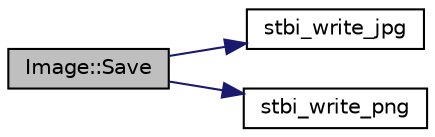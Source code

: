 digraph "Image::Save"
{
 // LATEX_PDF_SIZE
  edge [fontname="Helvetica",fontsize="10",labelfontname="Helvetica",labelfontsize="10"];
  node [fontname="Helvetica",fontsize="10",shape=record];
  rankdir="LR";
  Node1 [label="Image::Save",height=0.2,width=0.4,color="black", fillcolor="grey75", style="filled", fontcolor="black",tooltip="Save an image to path."];
  Node1 -> Node2 [color="midnightblue",fontsize="10",style="solid",fontname="Helvetica"];
  Node2 [label="stbi_write_jpg",height=0.2,width=0.4,color="black", fillcolor="white", style="filled",URL="$stb__image__write_8h.html#a41048e8f918179d2788284ef9cc2590c",tooltip=" "];
  Node1 -> Node3 [color="midnightblue",fontsize="10",style="solid",fontname="Helvetica"];
  Node3 [label="stbi_write_png",height=0.2,width=0.4,color="black", fillcolor="white", style="filled",URL="$stb__image__write_8h.html#a9c03e5171f6aea47fde6dafcf3249ccf",tooltip=" "];
}
